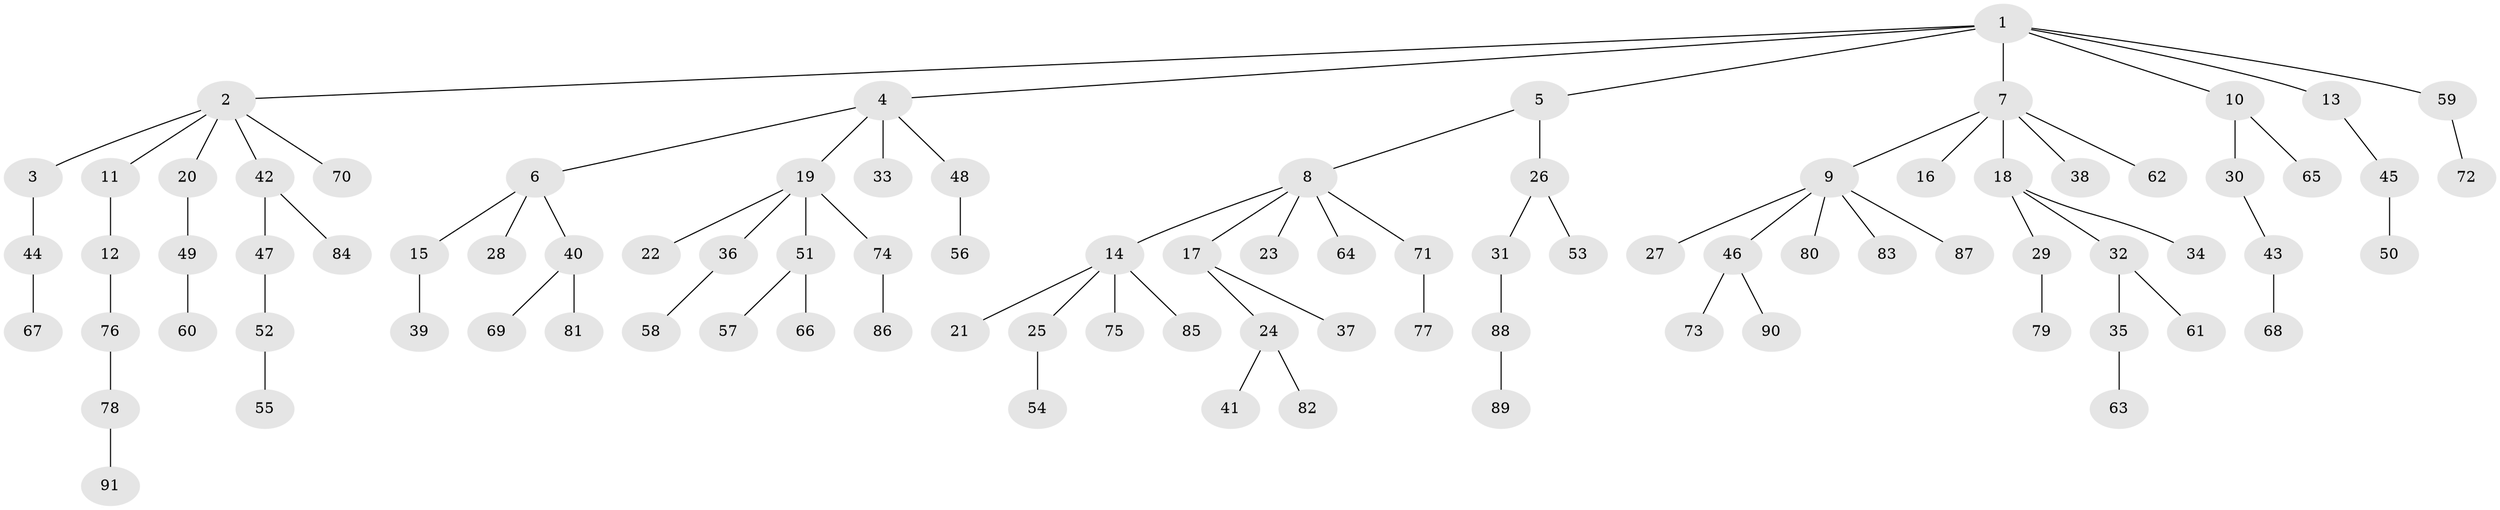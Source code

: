 // Generated by graph-tools (version 1.1) at 2025/36/03/09/25 02:36:52]
// undirected, 91 vertices, 90 edges
graph export_dot {
graph [start="1"]
  node [color=gray90,style=filled];
  1;
  2;
  3;
  4;
  5;
  6;
  7;
  8;
  9;
  10;
  11;
  12;
  13;
  14;
  15;
  16;
  17;
  18;
  19;
  20;
  21;
  22;
  23;
  24;
  25;
  26;
  27;
  28;
  29;
  30;
  31;
  32;
  33;
  34;
  35;
  36;
  37;
  38;
  39;
  40;
  41;
  42;
  43;
  44;
  45;
  46;
  47;
  48;
  49;
  50;
  51;
  52;
  53;
  54;
  55;
  56;
  57;
  58;
  59;
  60;
  61;
  62;
  63;
  64;
  65;
  66;
  67;
  68;
  69;
  70;
  71;
  72;
  73;
  74;
  75;
  76;
  77;
  78;
  79;
  80;
  81;
  82;
  83;
  84;
  85;
  86;
  87;
  88;
  89;
  90;
  91;
  1 -- 2;
  1 -- 4;
  1 -- 5;
  1 -- 7;
  1 -- 10;
  1 -- 13;
  1 -- 59;
  2 -- 3;
  2 -- 11;
  2 -- 20;
  2 -- 42;
  2 -- 70;
  3 -- 44;
  4 -- 6;
  4 -- 19;
  4 -- 33;
  4 -- 48;
  5 -- 8;
  5 -- 26;
  6 -- 15;
  6 -- 28;
  6 -- 40;
  7 -- 9;
  7 -- 16;
  7 -- 18;
  7 -- 38;
  7 -- 62;
  8 -- 14;
  8 -- 17;
  8 -- 23;
  8 -- 64;
  8 -- 71;
  9 -- 27;
  9 -- 46;
  9 -- 80;
  9 -- 83;
  9 -- 87;
  10 -- 30;
  10 -- 65;
  11 -- 12;
  12 -- 76;
  13 -- 45;
  14 -- 21;
  14 -- 25;
  14 -- 75;
  14 -- 85;
  15 -- 39;
  17 -- 24;
  17 -- 37;
  18 -- 29;
  18 -- 32;
  18 -- 34;
  19 -- 22;
  19 -- 36;
  19 -- 51;
  19 -- 74;
  20 -- 49;
  24 -- 41;
  24 -- 82;
  25 -- 54;
  26 -- 31;
  26 -- 53;
  29 -- 79;
  30 -- 43;
  31 -- 88;
  32 -- 35;
  32 -- 61;
  35 -- 63;
  36 -- 58;
  40 -- 69;
  40 -- 81;
  42 -- 47;
  42 -- 84;
  43 -- 68;
  44 -- 67;
  45 -- 50;
  46 -- 73;
  46 -- 90;
  47 -- 52;
  48 -- 56;
  49 -- 60;
  51 -- 57;
  51 -- 66;
  52 -- 55;
  59 -- 72;
  71 -- 77;
  74 -- 86;
  76 -- 78;
  78 -- 91;
  88 -- 89;
}
